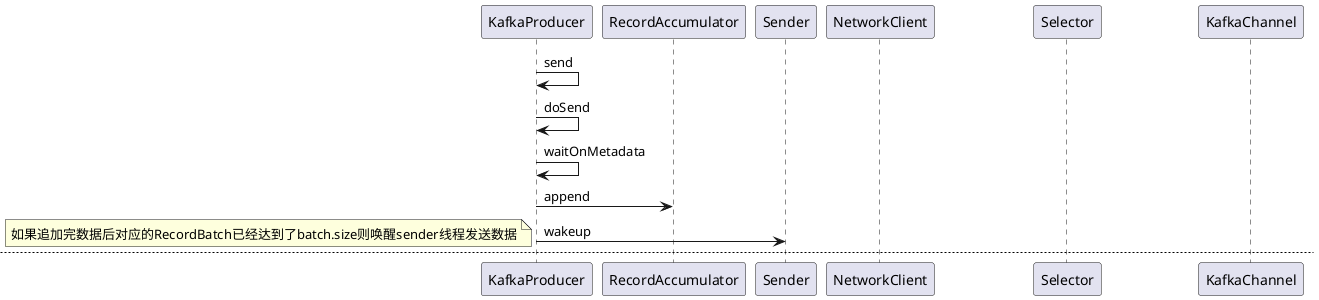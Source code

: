 @startuml
KafkaProducer -> KafkaProducer: send
KafkaProducer -> KafkaProducer: doSend
KafkaProducer -> KafkaProducer: waitOnMetadata
KafkaProducer -> RecordAccumulator: append
KafkaProducer -> Sender: wakeup
note left: 如果追加完数据后对应的RecordBatch已经达到了batch.size则唤醒sender线程发送数据

newpage

Sender -> Sender: run
note left: while (running){\n    run(time.milliseconds());\n}
Sender -> NetworkClient: ①send

NetworkClient -> NetworkClient: doSend
note left:将request存入NetworkClient#inFlightRequests队列\n其表示已发送但还未收到返回的请求，从队头入队


NetworkClient -> Selector: send
Selector -> KafkaChannel: send
note left:channel.setSend(send)
KafkaChannel -> KafkaChannel: setSend
note left: 给send属性赋值，并且在selector上注册channel的写事件

Sender -> NetworkClient: ②poll


NetworkClient -> Selector: ①poll
note left:poll{\n   select(timeout);\n  pollSelectionKeys();\n  addToCompletedReceives();\n}
Selector -> Selector : ①select
Selector -> Selector: ②pollSelectionKeys
Selector -> KafkaChannel: read
note left:while((networkReceive = channel.read()) != null){\n   addToStagedReceives(channel, networkReceive);\n}
Selector -> Selector: addToStagedReceives
note left: 将networkReceive存入Map<KafkaChannel, Deque<NetworkReceive>> stagedReceives

Selector -> KafkaChannel: write
note left #lightcyan: send.writeTo(transportLayer)，send发送后存入List<Send> completedSends


Selector -> Selector: ③addToCompletedReceives
note left #lightcyan:将stagedReceives队列头结点取出放入List<NetworkReceive> completedReceives

NetworkClient -> NetworkClient: ②handleCompletedSends
note left: 如果selector#completedSends队列中最新请求的request不需要返回，则将其从NetworkClient#inFlightRequests移除

NetworkClient -> NetworkClient: ③handleCompletedReceives
note left #aqua: 遍历selector#completedReceives队列，取出NetworkClient#inFlightRequests最尾部的请求，\n根据其apiKey解析出selector#completedReceives队列中networkRreceive中的有效信息，\n将返回信息更新到NetworkClient#metadata对象中\n注意：单个channel下的各种队列都是有线性关系的，\n如inFlightRequests中最早发出的请求，也会优先得到返回并存入completedReceive队列



@enduml

